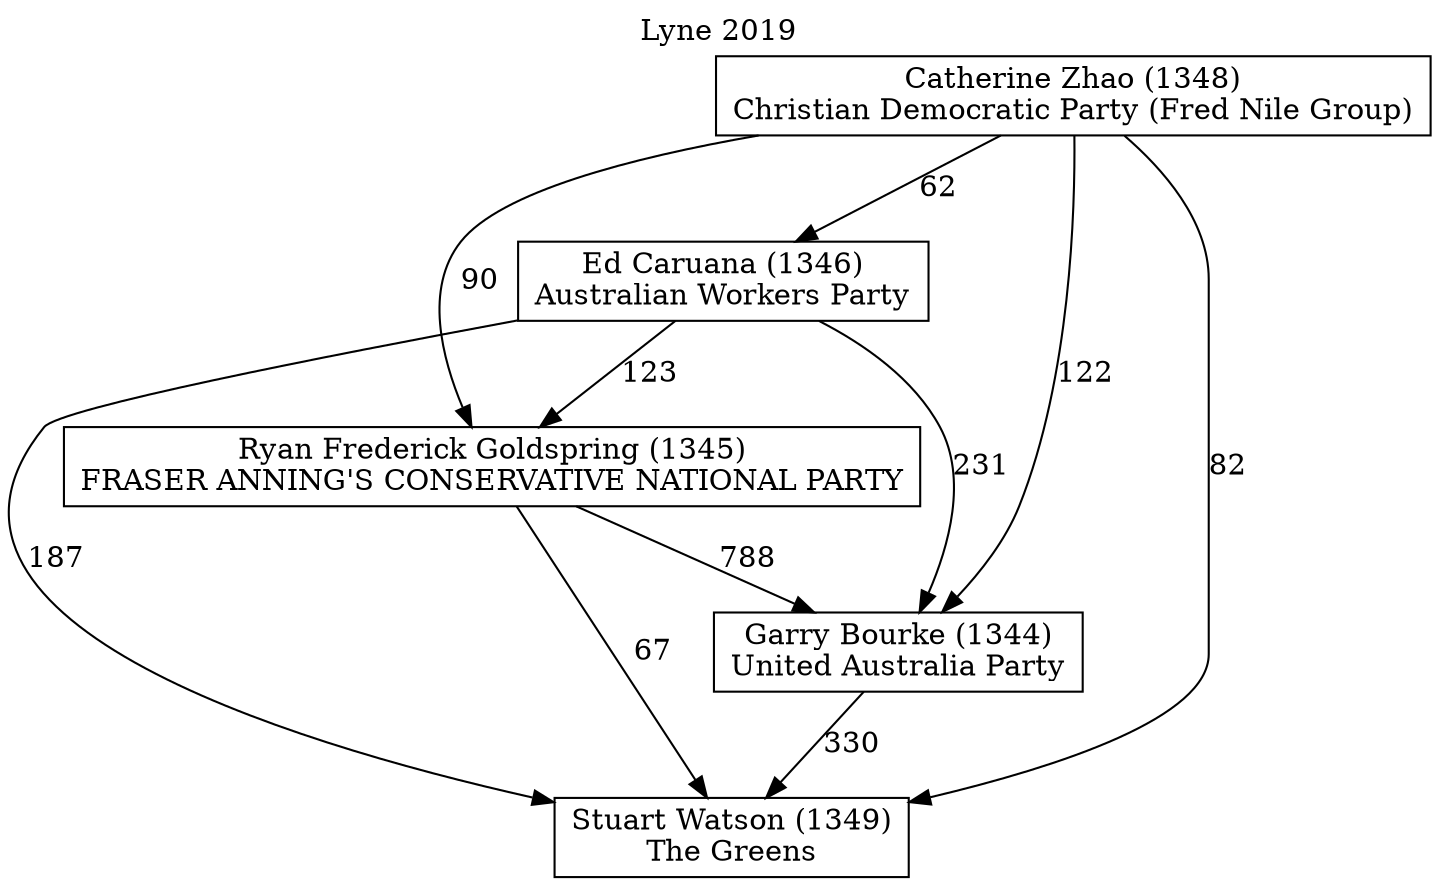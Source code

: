 // House preference flow
digraph "Stuart Watson (1349)_Lyne_2019" {
	graph [label="Lyne 2019" labelloc=t mclimit=10]
	node [shape=box]
	"Stuart Watson (1349)" [label="Stuart Watson (1349)
The Greens"]
	"Garry Bourke (1344)" [label="Garry Bourke (1344)
United Australia Party"]
	"Ryan Frederick Goldspring (1345)" [label="Ryan Frederick Goldspring (1345)
FRASER ANNING'S CONSERVATIVE NATIONAL PARTY"]
	"Ed Caruana (1346)" [label="Ed Caruana (1346)
Australian Workers Party"]
	"Catherine Zhao (1348)" [label="Catherine Zhao (1348)
Christian Democratic Party (Fred Nile Group)"]
	"Stuart Watson (1349)" [label="Stuart Watson (1349)
The Greens"]
	"Ryan Frederick Goldspring (1345)" [label="Ryan Frederick Goldspring (1345)
FRASER ANNING'S CONSERVATIVE NATIONAL PARTY"]
	"Ed Caruana (1346)" [label="Ed Caruana (1346)
Australian Workers Party"]
	"Catherine Zhao (1348)" [label="Catherine Zhao (1348)
Christian Democratic Party (Fred Nile Group)"]
	"Stuart Watson (1349)" [label="Stuart Watson (1349)
The Greens"]
	"Ed Caruana (1346)" [label="Ed Caruana (1346)
Australian Workers Party"]
	"Catherine Zhao (1348)" [label="Catherine Zhao (1348)
Christian Democratic Party (Fred Nile Group)"]
	"Stuart Watson (1349)" [label="Stuart Watson (1349)
The Greens"]
	"Catherine Zhao (1348)" [label="Catherine Zhao (1348)
Christian Democratic Party (Fred Nile Group)"]
	"Catherine Zhao (1348)" [label="Catherine Zhao (1348)
Christian Democratic Party (Fred Nile Group)"]
	"Ed Caruana (1346)" [label="Ed Caruana (1346)
Australian Workers Party"]
	"Catherine Zhao (1348)" [label="Catherine Zhao (1348)
Christian Democratic Party (Fred Nile Group)"]
	"Catherine Zhao (1348)" [label="Catherine Zhao (1348)
Christian Democratic Party (Fred Nile Group)"]
	"Ryan Frederick Goldspring (1345)" [label="Ryan Frederick Goldspring (1345)
FRASER ANNING'S CONSERVATIVE NATIONAL PARTY"]
	"Ed Caruana (1346)" [label="Ed Caruana (1346)
Australian Workers Party"]
	"Catherine Zhao (1348)" [label="Catherine Zhao (1348)
Christian Democratic Party (Fred Nile Group)"]
	"Ryan Frederick Goldspring (1345)" [label="Ryan Frederick Goldspring (1345)
FRASER ANNING'S CONSERVATIVE NATIONAL PARTY"]
	"Catherine Zhao (1348)" [label="Catherine Zhao (1348)
Christian Democratic Party (Fred Nile Group)"]
	"Catherine Zhao (1348)" [label="Catherine Zhao (1348)
Christian Democratic Party (Fred Nile Group)"]
	"Ed Caruana (1346)" [label="Ed Caruana (1346)
Australian Workers Party"]
	"Catherine Zhao (1348)" [label="Catherine Zhao (1348)
Christian Democratic Party (Fred Nile Group)"]
	"Catherine Zhao (1348)" [label="Catherine Zhao (1348)
Christian Democratic Party (Fred Nile Group)"]
	"Garry Bourke (1344)" [label="Garry Bourke (1344)
United Australia Party"]
	"Ryan Frederick Goldspring (1345)" [label="Ryan Frederick Goldspring (1345)
FRASER ANNING'S CONSERVATIVE NATIONAL PARTY"]
	"Ed Caruana (1346)" [label="Ed Caruana (1346)
Australian Workers Party"]
	"Catherine Zhao (1348)" [label="Catherine Zhao (1348)
Christian Democratic Party (Fred Nile Group)"]
	"Garry Bourke (1344)" [label="Garry Bourke (1344)
United Australia Party"]
	"Ed Caruana (1346)" [label="Ed Caruana (1346)
Australian Workers Party"]
	"Catherine Zhao (1348)" [label="Catherine Zhao (1348)
Christian Democratic Party (Fred Nile Group)"]
	"Garry Bourke (1344)" [label="Garry Bourke (1344)
United Australia Party"]
	"Catherine Zhao (1348)" [label="Catherine Zhao (1348)
Christian Democratic Party (Fred Nile Group)"]
	"Catherine Zhao (1348)" [label="Catherine Zhao (1348)
Christian Democratic Party (Fred Nile Group)"]
	"Ed Caruana (1346)" [label="Ed Caruana (1346)
Australian Workers Party"]
	"Catherine Zhao (1348)" [label="Catherine Zhao (1348)
Christian Democratic Party (Fred Nile Group)"]
	"Catherine Zhao (1348)" [label="Catherine Zhao (1348)
Christian Democratic Party (Fred Nile Group)"]
	"Ryan Frederick Goldspring (1345)" [label="Ryan Frederick Goldspring (1345)
FRASER ANNING'S CONSERVATIVE NATIONAL PARTY"]
	"Ed Caruana (1346)" [label="Ed Caruana (1346)
Australian Workers Party"]
	"Catherine Zhao (1348)" [label="Catherine Zhao (1348)
Christian Democratic Party (Fred Nile Group)"]
	"Ryan Frederick Goldspring (1345)" [label="Ryan Frederick Goldspring (1345)
FRASER ANNING'S CONSERVATIVE NATIONAL PARTY"]
	"Catherine Zhao (1348)" [label="Catherine Zhao (1348)
Christian Democratic Party (Fred Nile Group)"]
	"Catherine Zhao (1348)" [label="Catherine Zhao (1348)
Christian Democratic Party (Fred Nile Group)"]
	"Ed Caruana (1346)" [label="Ed Caruana (1346)
Australian Workers Party"]
	"Catherine Zhao (1348)" [label="Catherine Zhao (1348)
Christian Democratic Party (Fred Nile Group)"]
	"Catherine Zhao (1348)" [label="Catherine Zhao (1348)
Christian Democratic Party (Fred Nile Group)"]
	"Garry Bourke (1344)" -> "Stuart Watson (1349)" [label=330]
	"Ryan Frederick Goldspring (1345)" -> "Garry Bourke (1344)" [label=788]
	"Ed Caruana (1346)" -> "Ryan Frederick Goldspring (1345)" [label=123]
	"Catherine Zhao (1348)" -> "Ed Caruana (1346)" [label=62]
	"Ryan Frederick Goldspring (1345)" -> "Stuart Watson (1349)" [label=67]
	"Ed Caruana (1346)" -> "Stuart Watson (1349)" [label=187]
	"Catherine Zhao (1348)" -> "Stuart Watson (1349)" [label=82]
	"Catherine Zhao (1348)" -> "Ryan Frederick Goldspring (1345)" [label=90]
	"Ed Caruana (1346)" -> "Garry Bourke (1344)" [label=231]
	"Catherine Zhao (1348)" -> "Garry Bourke (1344)" [label=122]
}
